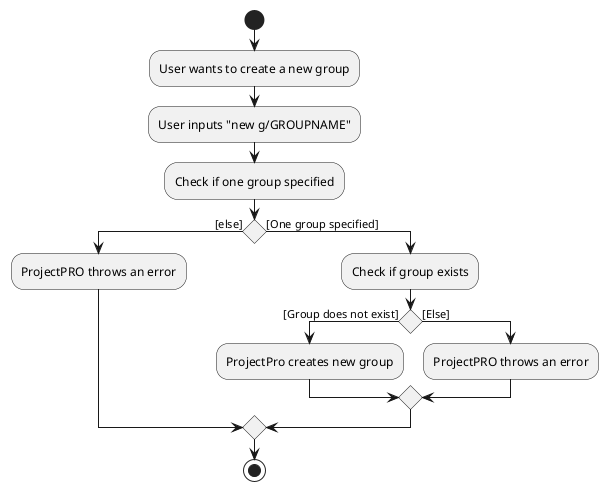 @startuml
'https://plantuml.com/activity-diagram-beta

start
:User wants to create a new group;
:User inputs "new g/GROUPNAME";
:Check if one group specified;
if () then ([else])
:ProjectPRO throws an error;
else ([One group specified])
:Check if group exists;
if () then ([Group does not exist])
:ProjectPro creates new group;
else([Else])
:ProjectPRO throws an error;
endif
endif
stop

@enduml
